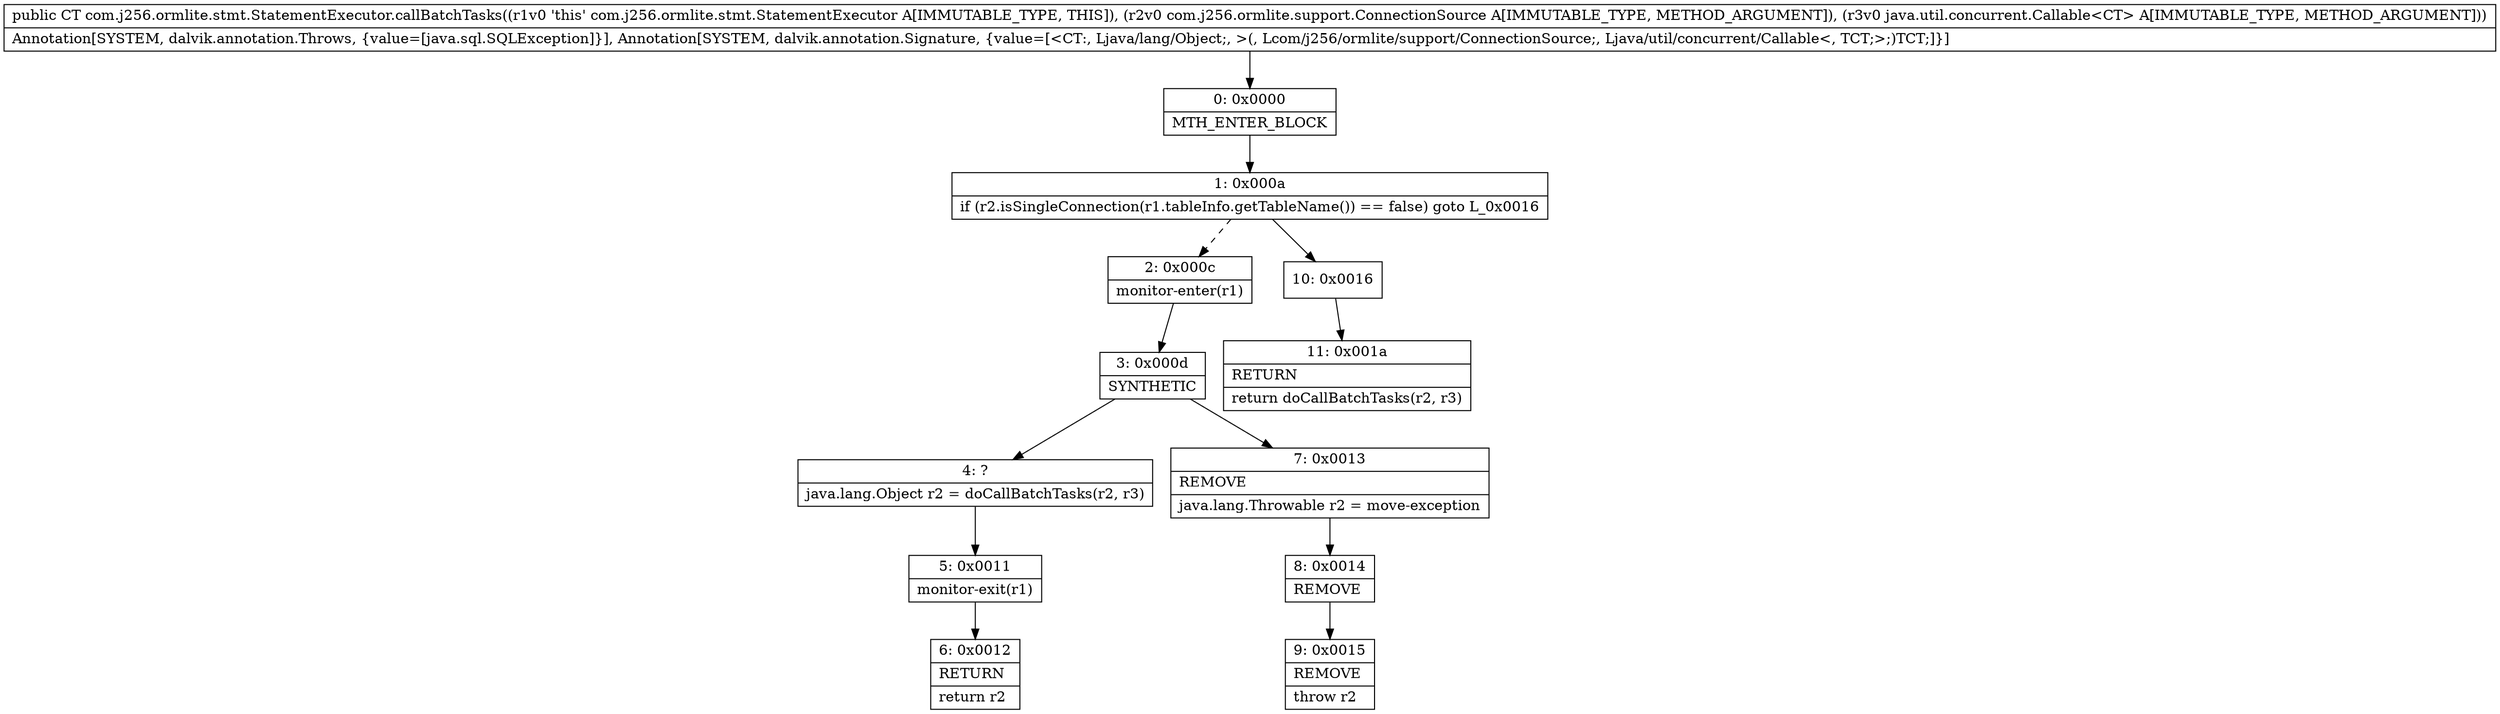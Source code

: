 digraph "CFG forcom.j256.ormlite.stmt.StatementExecutor.callBatchTasks(Lcom\/j256\/ormlite\/support\/ConnectionSource;Ljava\/util\/concurrent\/Callable;)Ljava\/lang\/Object;" {
Node_0 [shape=record,label="{0\:\ 0x0000|MTH_ENTER_BLOCK\l}"];
Node_1 [shape=record,label="{1\:\ 0x000a|if (r2.isSingleConnection(r1.tableInfo.getTableName()) == false) goto L_0x0016\l}"];
Node_2 [shape=record,label="{2\:\ 0x000c|monitor\-enter(r1)\l}"];
Node_3 [shape=record,label="{3\:\ 0x000d|SYNTHETIC\l}"];
Node_4 [shape=record,label="{4\:\ ?|java.lang.Object r2 = doCallBatchTasks(r2, r3)\l}"];
Node_5 [shape=record,label="{5\:\ 0x0011|monitor\-exit(r1)\l}"];
Node_6 [shape=record,label="{6\:\ 0x0012|RETURN\l|return r2\l}"];
Node_7 [shape=record,label="{7\:\ 0x0013|REMOVE\l|java.lang.Throwable r2 = move\-exception\l}"];
Node_8 [shape=record,label="{8\:\ 0x0014|REMOVE\l}"];
Node_9 [shape=record,label="{9\:\ 0x0015|REMOVE\l|throw r2\l}"];
Node_10 [shape=record,label="{10\:\ 0x0016}"];
Node_11 [shape=record,label="{11\:\ 0x001a|RETURN\l|return doCallBatchTasks(r2, r3)\l}"];
MethodNode[shape=record,label="{public CT com.j256.ormlite.stmt.StatementExecutor.callBatchTasks((r1v0 'this' com.j256.ormlite.stmt.StatementExecutor A[IMMUTABLE_TYPE, THIS]), (r2v0 com.j256.ormlite.support.ConnectionSource A[IMMUTABLE_TYPE, METHOD_ARGUMENT]), (r3v0 java.util.concurrent.Callable\<CT\> A[IMMUTABLE_TYPE, METHOD_ARGUMENT]))  | Annotation[SYSTEM, dalvik.annotation.Throws, \{value=[java.sql.SQLException]\}], Annotation[SYSTEM, dalvik.annotation.Signature, \{value=[\<CT:, Ljava\/lang\/Object;, \>(, Lcom\/j256\/ormlite\/support\/ConnectionSource;, Ljava\/util\/concurrent\/Callable\<, TCT;\>;)TCT;]\}]\l}"];
MethodNode -> Node_0;
Node_0 -> Node_1;
Node_1 -> Node_2[style=dashed];
Node_1 -> Node_10;
Node_2 -> Node_3;
Node_3 -> Node_4;
Node_3 -> Node_7;
Node_4 -> Node_5;
Node_5 -> Node_6;
Node_7 -> Node_8;
Node_8 -> Node_9;
Node_10 -> Node_11;
}

